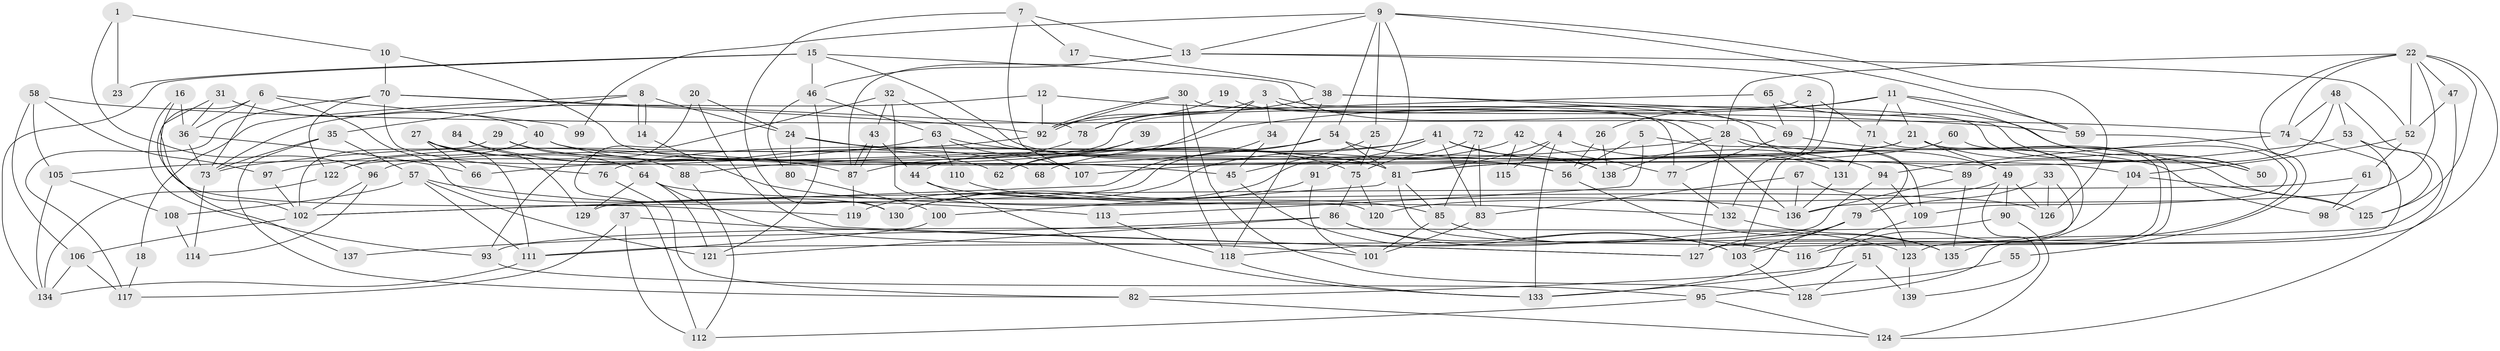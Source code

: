 // coarse degree distribution, {4: 0.24742268041237114, 2: 0.041237113402061855, 3: 0.18556701030927836, 6: 0.12371134020618557, 8: 0.05154639175257732, 5: 0.25773195876288657, 9: 0.020618556701030927, 7: 0.07216494845360824}
// Generated by graph-tools (version 1.1) at 2025/37/03/04/25 23:37:11]
// undirected, 139 vertices, 278 edges
graph export_dot {
  node [color=gray90,style=filled];
  1;
  2;
  3;
  4;
  5;
  6;
  7;
  8;
  9;
  10;
  11;
  12;
  13;
  14;
  15;
  16;
  17;
  18;
  19;
  20;
  21;
  22;
  23;
  24;
  25;
  26;
  27;
  28;
  29;
  30;
  31;
  32;
  33;
  34;
  35;
  36;
  37;
  38;
  39;
  40;
  41;
  42;
  43;
  44;
  45;
  46;
  47;
  48;
  49;
  50;
  51;
  52;
  53;
  54;
  55;
  56;
  57;
  58;
  59;
  60;
  61;
  62;
  63;
  64;
  65;
  66;
  67;
  68;
  69;
  70;
  71;
  72;
  73;
  74;
  75;
  76;
  77;
  78;
  79;
  80;
  81;
  82;
  83;
  84;
  85;
  86;
  87;
  88;
  89;
  90;
  91;
  92;
  93;
  94;
  95;
  96;
  97;
  98;
  99;
  100;
  101;
  102;
  103;
  104;
  105;
  106;
  107;
  108;
  109;
  110;
  111;
  112;
  113;
  114;
  115;
  116;
  117;
  118;
  119;
  120;
  121;
  122;
  123;
  124;
  125;
  126;
  127;
  128;
  129;
  130;
  131;
  132;
  133;
  134;
  135;
  136;
  137;
  138;
  139;
  1 -- 10;
  1 -- 96;
  1 -- 23;
  2 -- 71;
  2 -- 132;
  2 -- 122;
  3 -- 34;
  3 -- 136;
  3 -- 50;
  3 -- 62;
  3 -- 92;
  4 -- 131;
  4 -- 133;
  4 -- 81;
  4 -- 115;
  5 -- 56;
  5 -- 113;
  5 -- 109;
  6 -- 36;
  6 -- 73;
  6 -- 99;
  6 -- 130;
  6 -- 137;
  7 -- 130;
  7 -- 13;
  7 -- 17;
  7 -- 107;
  8 -- 35;
  8 -- 14;
  8 -- 14;
  8 -- 18;
  8 -- 24;
  9 -- 13;
  9 -- 25;
  9 -- 54;
  9 -- 59;
  9 -- 99;
  9 -- 126;
  9 -- 130;
  10 -- 70;
  10 -- 56;
  11 -- 50;
  11 -- 59;
  11 -- 21;
  11 -- 26;
  11 -- 71;
  11 -- 73;
  12 -- 92;
  12 -- 59;
  12 -- 73;
  13 -- 87;
  13 -- 46;
  13 -- 52;
  13 -- 103;
  14 -- 136;
  15 -- 28;
  15 -- 134;
  15 -- 23;
  15 -- 46;
  15 -- 138;
  16 -- 36;
  16 -- 93;
  16 -- 119;
  17 -- 38;
  18 -- 117;
  19 -- 89;
  19 -- 78;
  20 -- 127;
  20 -- 24;
  20 -- 93;
  21 -- 49;
  21 -- 50;
  21 -- 96;
  21 -- 107;
  21 -- 135;
  22 -- 127;
  22 -- 28;
  22 -- 47;
  22 -- 52;
  22 -- 55;
  22 -- 74;
  22 -- 125;
  22 -- 136;
  24 -- 81;
  24 -- 68;
  24 -- 80;
  25 -- 75;
  25 -- 45;
  26 -- 138;
  26 -- 56;
  27 -- 64;
  27 -- 66;
  27 -- 45;
  27 -- 111;
  28 -- 88;
  28 -- 138;
  28 -- 49;
  28 -- 79;
  28 -- 127;
  29 -- 102;
  29 -- 81;
  29 -- 88;
  30 -- 92;
  30 -- 92;
  30 -- 118;
  30 -- 77;
  30 -- 128;
  31 -- 40;
  31 -- 102;
  31 -- 36;
  32 -- 43;
  32 -- 120;
  32 -- 56;
  32 -- 112;
  33 -- 126;
  33 -- 79;
  33 -- 123;
  34 -- 45;
  34 -- 102;
  35 -- 57;
  35 -- 73;
  35 -- 82;
  36 -- 73;
  36 -- 66;
  37 -- 127;
  37 -- 117;
  37 -- 112;
  38 -- 50;
  38 -- 118;
  38 -- 69;
  38 -- 78;
  39 -- 44;
  39 -- 62;
  40 -- 104;
  40 -- 122;
  40 -- 62;
  41 -- 76;
  41 -- 94;
  41 -- 68;
  41 -- 83;
  41 -- 91;
  41 -- 138;
  42 -- 119;
  42 -- 77;
  42 -- 115;
  43 -- 87;
  43 -- 87;
  43 -- 44;
  44 -- 133;
  44 -- 85;
  45 -- 103;
  46 -- 121;
  46 -- 63;
  46 -- 80;
  47 -- 52;
  47 -- 124;
  48 -- 74;
  48 -- 111;
  48 -- 53;
  48 -- 89;
  49 -- 139;
  49 -- 90;
  49 -- 120;
  49 -- 126;
  51 -- 128;
  51 -- 82;
  51 -- 139;
  52 -- 61;
  52 -- 104;
  53 -- 81;
  53 -- 98;
  53 -- 125;
  54 -- 81;
  54 -- 66;
  54 -- 98;
  54 -- 102;
  55 -- 95;
  56 -- 135;
  57 -- 108;
  57 -- 111;
  57 -- 113;
  57 -- 121;
  58 -- 106;
  58 -- 74;
  58 -- 97;
  58 -- 105;
  59 -- 116;
  60 -- 128;
  60 -- 81;
  61 -- 98;
  61 -- 129;
  63 -- 107;
  63 -- 75;
  63 -- 105;
  63 -- 110;
  64 -- 121;
  64 -- 126;
  64 -- 101;
  64 -- 129;
  65 -- 69;
  65 -- 92;
  65 -- 109;
  67 -- 83;
  67 -- 136;
  67 -- 123;
  69 -- 125;
  69 -- 77;
  70 -- 92;
  70 -- 122;
  70 -- 76;
  70 -- 78;
  70 -- 117;
  71 -- 127;
  71 -- 131;
  72 -- 83;
  72 -- 85;
  72 -- 75;
  73 -- 114;
  74 -- 103;
  74 -- 94;
  75 -- 86;
  75 -- 120;
  76 -- 82;
  77 -- 132;
  78 -- 87;
  79 -- 103;
  79 -- 127;
  79 -- 133;
  80 -- 100;
  81 -- 85;
  81 -- 100;
  81 -- 116;
  82 -- 124;
  83 -- 101;
  84 -- 87;
  84 -- 129;
  85 -- 123;
  85 -- 101;
  86 -- 116;
  86 -- 103;
  86 -- 121;
  86 -- 137;
  87 -- 119;
  88 -- 112;
  89 -- 135;
  89 -- 136;
  90 -- 93;
  90 -- 124;
  91 -- 130;
  91 -- 101;
  92 -- 97;
  93 -- 95;
  94 -- 109;
  94 -- 118;
  95 -- 112;
  95 -- 124;
  96 -- 102;
  96 -- 114;
  97 -- 102;
  100 -- 111;
  102 -- 106;
  103 -- 128;
  104 -- 125;
  104 -- 133;
  105 -- 108;
  105 -- 134;
  106 -- 134;
  106 -- 117;
  108 -- 114;
  109 -- 116;
  110 -- 132;
  111 -- 134;
  113 -- 118;
  118 -- 133;
  122 -- 134;
  123 -- 139;
  131 -- 136;
  132 -- 135;
}
